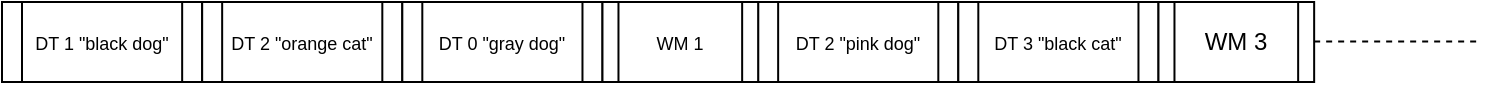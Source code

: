 <mxfile version="22.0.3" type="device">
  <diagram name="Page-1" id="tv0lQDyvoa_jioirpKrl">
    <mxGraphModel dx="1114" dy="844" grid="1" gridSize="10" guides="1" tooltips="1" connect="1" arrows="1" fold="1" page="1" pageScale="1" pageWidth="1600" pageHeight="900" math="0" shadow="0">
      <root>
        <mxCell id="0" />
        <mxCell id="1" parent="0" />
        <mxCell id="f2O-KmGTkjMS1FxQGlCd-1" value="&lt;font style=&quot;font-size: 9px;&quot;&gt;DT 2 &quot;pink dog&quot;&lt;/font&gt;" style="shape=process;whiteSpace=wrap;html=1;backgroundOutline=1;container=0;" vertex="1" parent="1">
          <mxGeometry x="378.074" width="100.079" height="40" as="geometry" />
        </mxCell>
        <mxCell id="f2O-KmGTkjMS1FxQGlCd-2" value="&lt;font style=&quot;font-size: 9px;&quot;&gt;DT 3 &quot;black cat&quot;&lt;/font&gt;" style="shape=process;whiteSpace=wrap;html=1;backgroundOutline=1;container=0;" vertex="1" parent="1">
          <mxGeometry x="478.153" width="100.079" height="40" as="geometry" />
        </mxCell>
        <mxCell id="f2O-KmGTkjMS1FxQGlCd-3" value="WM 3" style="shape=process;whiteSpace=wrap;html=1;backgroundOutline=1;container=0;" vertex="1" parent="1">
          <mxGeometry x="578.236" width="77.839" height="40" as="geometry" />
        </mxCell>
        <mxCell id="f2O-KmGTkjMS1FxQGlCd-4" value="" style="endArrow=none;dashed=1;html=1;rounded=0;" edge="1" parent="1">
          <mxGeometry width="50" height="50" relative="1" as="geometry">
            <mxPoint x="656.075" y="19.71" as="sourcePoint" />
            <mxPoint x="739.92" y="19.71" as="targetPoint" />
          </mxGeometry>
        </mxCell>
        <mxCell id="f2O-KmGTkjMS1FxQGlCd-5" value="&lt;font style=&quot;font-size: 9px;&quot;&gt;DT 1 &quot;black dog&quot;&lt;/font&gt;" style="shape=process;whiteSpace=wrap;html=1;backgroundOutline=1;container=0;" vertex="1" parent="1">
          <mxGeometry width="100.079" height="40" as="geometry" />
        </mxCell>
        <mxCell id="f2O-KmGTkjMS1FxQGlCd-6" value="&lt;font style=&quot;font-size: 9px;&quot;&gt;DT 2 &quot;orange cat&quot;&lt;/font&gt;" style="shape=process;whiteSpace=wrap;html=1;backgroundOutline=1;container=0;" vertex="1" parent="1">
          <mxGeometry x="100.079" width="100.079" height="40" as="geometry" />
        </mxCell>
        <mxCell id="f2O-KmGTkjMS1FxQGlCd-7" value="&lt;font style=&quot;font-size: 9px;&quot;&gt;DT 0 &quot;gray dog&quot;&lt;/font&gt;" style="shape=process;whiteSpace=wrap;html=1;backgroundOutline=1;container=0;" vertex="1" parent="1">
          <mxGeometry x="200.157" width="100.079" height="40" as="geometry" />
        </mxCell>
        <mxCell id="f2O-KmGTkjMS1FxQGlCd-8" value="&lt;font style=&quot;font-size: 9px;&quot;&gt;WM 1&lt;/font&gt;" style="shape=process;whiteSpace=wrap;html=1;backgroundOutline=1;container=0;" vertex="1" parent="1">
          <mxGeometry x="300.235" width="77.839" height="40" as="geometry" />
        </mxCell>
      </root>
    </mxGraphModel>
  </diagram>
</mxfile>
